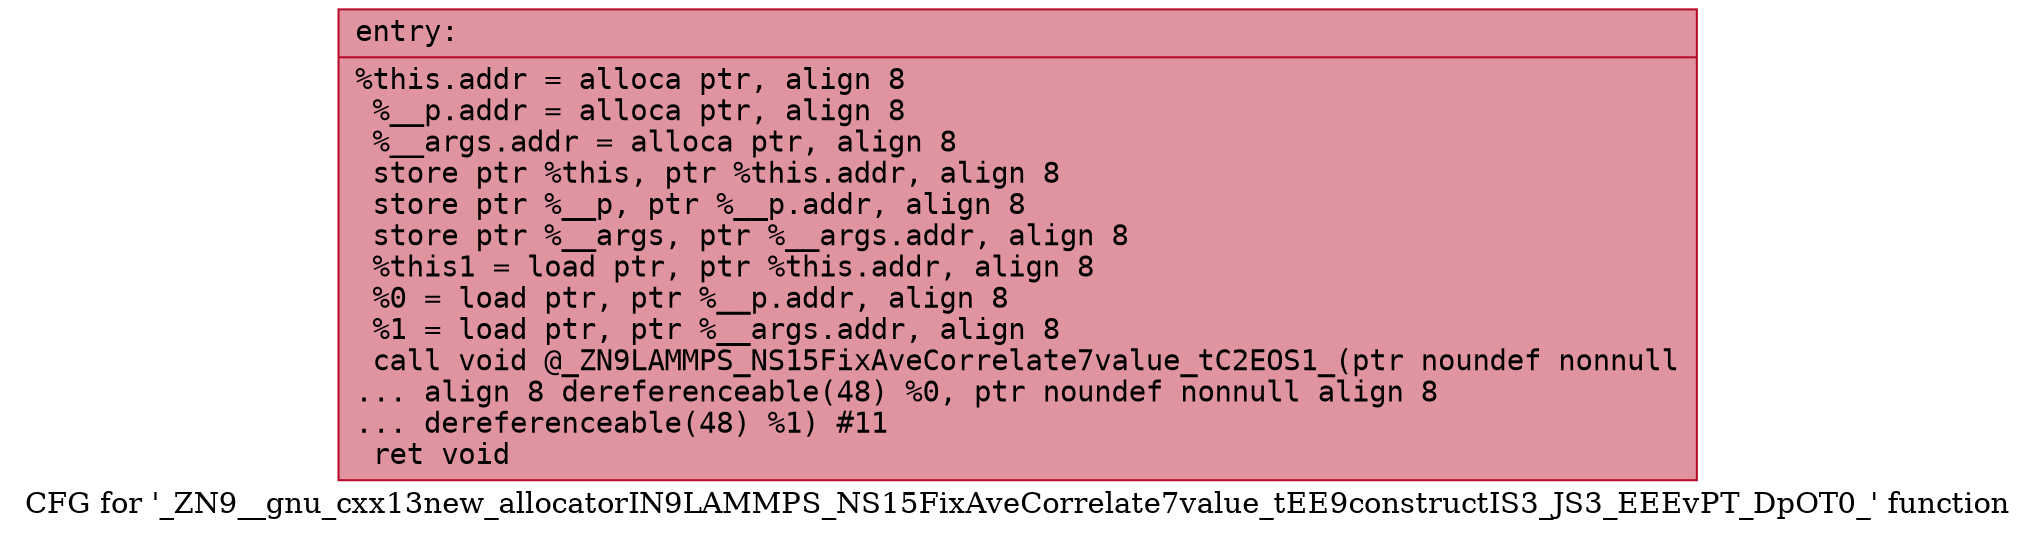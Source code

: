 digraph "CFG for '_ZN9__gnu_cxx13new_allocatorIN9LAMMPS_NS15FixAveCorrelate7value_tEE9constructIS3_JS3_EEEvPT_DpOT0_' function" {
	label="CFG for '_ZN9__gnu_cxx13new_allocatorIN9LAMMPS_NS15FixAveCorrelate7value_tEE9constructIS3_JS3_EEEvPT_DpOT0_' function";

	Node0x55703aa79f40 [shape=record,color="#b70d28ff", style=filled, fillcolor="#b70d2870" fontname="Courier",label="{entry:\l|  %this.addr = alloca ptr, align 8\l  %__p.addr = alloca ptr, align 8\l  %__args.addr = alloca ptr, align 8\l  store ptr %this, ptr %this.addr, align 8\l  store ptr %__p, ptr %__p.addr, align 8\l  store ptr %__args, ptr %__args.addr, align 8\l  %this1 = load ptr, ptr %this.addr, align 8\l  %0 = load ptr, ptr %__p.addr, align 8\l  %1 = load ptr, ptr %__args.addr, align 8\l  call void @_ZN9LAMMPS_NS15FixAveCorrelate7value_tC2EOS1_(ptr noundef nonnull\l... align 8 dereferenceable(48) %0, ptr noundef nonnull align 8\l... dereferenceable(48) %1) #11\l  ret void\l}"];
}
